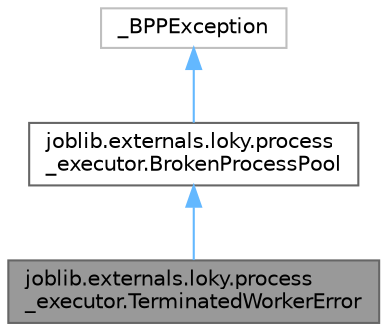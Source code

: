 digraph "joblib.externals.loky.process_executor.TerminatedWorkerError"
{
 // LATEX_PDF_SIZE
  bgcolor="transparent";
  edge [fontname=Helvetica,fontsize=10,labelfontname=Helvetica,labelfontsize=10];
  node [fontname=Helvetica,fontsize=10,shape=box,height=0.2,width=0.4];
  Node1 [id="Node000001",label="joblib.externals.loky.process\l_executor.TerminatedWorkerError",height=0.2,width=0.4,color="gray40", fillcolor="grey60", style="filled", fontcolor="black",tooltip=" "];
  Node2 -> Node1 [id="edge1_Node000001_Node000002",dir="back",color="steelblue1",style="solid",tooltip=" "];
  Node2 [id="Node000002",label="joblib.externals.loky.process\l_executor.BrokenProcessPool",height=0.2,width=0.4,color="gray40", fillcolor="white", style="filled",URL="$db/de9/classjoblib_1_1externals_1_1loky_1_1process__executor_1_1BrokenProcessPool.html",tooltip=" "];
  Node3 -> Node2 [id="edge2_Node000002_Node000003",dir="back",color="steelblue1",style="solid",tooltip=" "];
  Node3 [id="Node000003",label="_BPPException",height=0.2,width=0.4,color="grey75", fillcolor="white", style="filled",URL="$d7/d6a/class__BPPException.html",tooltip=" "];
}
